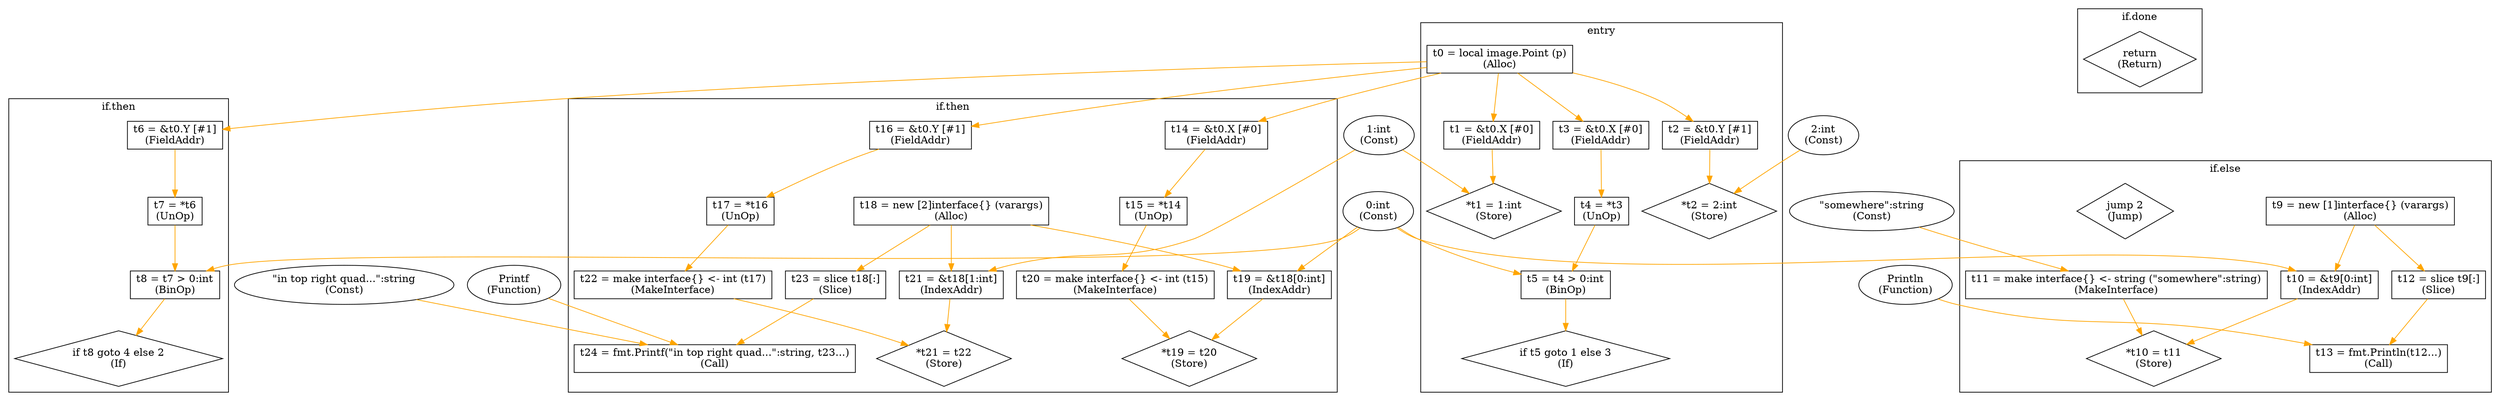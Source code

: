 digraph {
	subgraph cluster_0 {
		color=black;
		label="entry";
		"t0 = local image.Point (p)\n(Alloc)" [shape=rectangle];
		"t1 = &t0.X [#0]\n(FieldAddr)" [shape=rectangle];
		"t2 = &t0.Y [#1]\n(FieldAddr)" [shape=rectangle];
		"*t1 = 1:int\n(Store)" [shape=diamond];
		"*t2 = 2:int\n(Store)" [shape=diamond];
		"t3 = &t0.X [#0]\n(FieldAddr)" [shape=rectangle];
		"t4 = *t3\n(UnOp)" [shape=rectangle];
		"t5 = t4 > 0:int\n(BinOp)" [shape=rectangle];
		"if t5 goto 1 else 3\n(If)" [shape=diamond];
	}
	subgraph cluster_1 {
		color=black;
		label="if.then";
		"t6 = &t0.Y [#1]\n(FieldAddr)" [shape=rectangle];
		"t7 = *t6\n(UnOp)" [shape=rectangle];
		"t8 = t7 > 0:int\n(BinOp)" [shape=rectangle];
		"if t8 goto 4 else 2\n(If)" [shape=diamond];
	}
	subgraph cluster_2 {
		color=black;
		label="if.done";
		"return\n(Return)" [shape=diamond];
	}
	subgraph cluster_3 {
		color=black;
		label="if.else";
		"t9 = new [1]interface{} (varargs)\n(Alloc)" [shape=rectangle];
		"t10 = &t9[0:int]\n(IndexAddr)" [shape=rectangle];
		"t11 = make interface{} <- string (\"somewhere\":string)\n(MakeInterface)" [shape=rectangle];
		"*t10 = t11\n(Store)" [shape=diamond];
		"t12 = slice t9[:]\n(Slice)" [shape=rectangle];
		"t13 = fmt.Println(t12...)\n(Call)" [shape=rectangle];
		"jump 2\n(Jump)" [shape=diamond];
	}
	subgraph cluster_4 {
		color=black;
		label="if.then";
		"t14 = &t0.X [#0]\n(FieldAddr)" [shape=rectangle];
		"t15 = *t14\n(UnOp)" [shape=rectangle];
		"t16 = &t0.Y [#1]\n(FieldAddr)" [shape=rectangle];
		"t17 = *t16\n(UnOp)" [shape=rectangle];
		"t18 = new [2]interface{} (varargs)\n(Alloc)" [shape=rectangle];
		"t19 = &t18[0:int]\n(IndexAddr)" [shape=rectangle];
		"t20 = make interface{} <- int (t15)\n(MakeInterface)" [shape=rectangle];
		"*t19 = t20\n(Store)" [shape=diamond];
		"t21 = &t18[1:int]\n(IndexAddr)" [shape=rectangle];
		"t22 = make interface{} <- int (t17)\n(MakeInterface)" [shape=rectangle];
		"*t21 = t22\n(Store)" [shape=diamond];
		"t23 = slice t18[:]\n(Slice)" [shape=rectangle];
		"t24 = fmt.Printf(\"in top right quad...\":string, t23...)\n(Call)" [shape=rectangle];
		"jump 2\n(Jump)" [shape=diamond];
	}
	"t0 = local image.Point (p)\n(Alloc)" -> "t1 = &t0.X [#0]\n(FieldAddr)" [color=orange];
	"t0 = local image.Point (p)\n(Alloc)" -> "t2 = &t0.Y [#1]\n(FieldAddr)" [color=orange];
	"t1 = &t0.X [#0]\n(FieldAddr)" -> "*t1 = 1:int\n(Store)" [color=orange];
	"1:int\n(Const)" -> "*t1 = 1:int\n(Store)" [color=orange];
	"t2 = &t0.Y [#1]\n(FieldAddr)" -> "*t2 = 2:int\n(Store)" [color=orange];
	"2:int\n(Const)" -> "*t2 = 2:int\n(Store)" [color=orange];
	"t0 = local image.Point (p)\n(Alloc)" -> "t3 = &t0.X [#0]\n(FieldAddr)" [color=orange];
	"t3 = &t0.X [#0]\n(FieldAddr)" -> "t4 = *t3\n(UnOp)" [color=orange];
	"t4 = *t3\n(UnOp)" -> "t5 = t4 > 0:int\n(BinOp)" [color=orange];
	"0:int\n(Const)" -> "t5 = t4 > 0:int\n(BinOp)" [color=orange];
	"t5 = t4 > 0:int\n(BinOp)" -> "if t5 goto 1 else 3\n(If)" [color=orange];
	"t0 = local image.Point (p)\n(Alloc)" -> "t6 = &t0.Y [#1]\n(FieldAddr)" [color=orange];
	"t6 = &t0.Y [#1]\n(FieldAddr)" -> "t7 = *t6\n(UnOp)" [color=orange];
	"t7 = *t6\n(UnOp)" -> "t8 = t7 > 0:int\n(BinOp)" [color=orange];
	"0:int\n(Const)" -> "t8 = t7 > 0:int\n(BinOp)" [color=orange];
	"t8 = t7 > 0:int\n(BinOp)" -> "if t8 goto 4 else 2\n(If)" [color=orange];
	"t9 = new [1]interface{} (varargs)\n(Alloc)" -> "t10 = &t9[0:int]\n(IndexAddr)" [color=orange];
	"0:int\n(Const)" -> "t10 = &t9[0:int]\n(IndexAddr)" [color=orange];
	"\"somewhere\":string\n(Const)" -> "t11 = make interface{} <- string (\"somewhere\":string)\n(MakeInterface)" [color=orange];
	"t10 = &t9[0:int]\n(IndexAddr)" -> "*t10 = t11\n(Store)" [color=orange];
	"t11 = make interface{} <- string (\"somewhere\":string)\n(MakeInterface)" -> "*t10 = t11\n(Store)" [color=orange];
	"t9 = new [1]interface{} (varargs)\n(Alloc)" -> "t12 = slice t9[:]\n(Slice)" [color=orange];
	"Println\n(Function)" -> "t13 = fmt.Println(t12...)\n(Call)" [color=orange];
	"t12 = slice t9[:]\n(Slice)" -> "t13 = fmt.Println(t12...)\n(Call)" [color=orange];
	"t0 = local image.Point (p)\n(Alloc)" -> "t14 = &t0.X [#0]\n(FieldAddr)" [color=orange];
	"t14 = &t0.X [#0]\n(FieldAddr)" -> "t15 = *t14\n(UnOp)" [color=orange];
	"t0 = local image.Point (p)\n(Alloc)" -> "t16 = &t0.Y [#1]\n(FieldAddr)" [color=orange];
	"t16 = &t0.Y [#1]\n(FieldAddr)" -> "t17 = *t16\n(UnOp)" [color=orange];
	"t18 = new [2]interface{} (varargs)\n(Alloc)" -> "t19 = &t18[0:int]\n(IndexAddr)" [color=orange];
	"0:int\n(Const)" -> "t19 = &t18[0:int]\n(IndexAddr)" [color=orange];
	"t15 = *t14\n(UnOp)" -> "t20 = make interface{} <- int (t15)\n(MakeInterface)" [color=orange];
	"t19 = &t18[0:int]\n(IndexAddr)" -> "*t19 = t20\n(Store)" [color=orange];
	"t20 = make interface{} <- int (t15)\n(MakeInterface)" -> "*t19 = t20\n(Store)" [color=orange];
	"t18 = new [2]interface{} (varargs)\n(Alloc)" -> "t21 = &t18[1:int]\n(IndexAddr)" [color=orange];
	"1:int\n(Const)" -> "t21 = &t18[1:int]\n(IndexAddr)" [color=orange];
	"t17 = *t16\n(UnOp)" -> "t22 = make interface{} <- int (t17)\n(MakeInterface)" [color=orange];
	"t21 = &t18[1:int]\n(IndexAddr)" -> "*t21 = t22\n(Store)" [color=orange];
	"t22 = make interface{} <- int (t17)\n(MakeInterface)" -> "*t21 = t22\n(Store)" [color=orange];
	"t18 = new [2]interface{} (varargs)\n(Alloc)" -> "t23 = slice t18[:]\n(Slice)" [color=orange];
	"Printf\n(Function)" -> "t24 = fmt.Printf(\"in top right quad...\":string, t23...)\n(Call)" [color=orange];
	"\"in top right quad...\":string\n(Const)" -> "t24 = fmt.Printf(\"in top right quad...\":string, t23...)\n(Call)" [color=orange];
	"t23 = slice t18[:]\n(Slice)" -> "t24 = fmt.Printf(\"in top right quad...\":string, t23...)\n(Call)" [color=orange];
}

